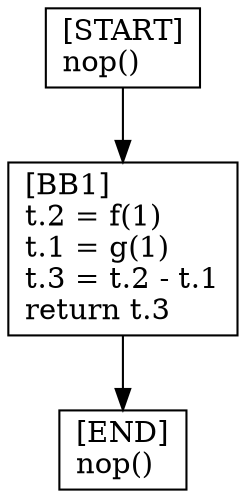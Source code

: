 digraph {
  node [shape=box]
  END [label="[END]\lnop()\l"];
  START [label="[START]\lnop()\l"];
  BB1 [label="[BB1]\lt.2 = f(1)\lt.1 = g(1)\lt.3 = t.2 - t.1\lreturn t.3\l"];
  BB1 -> END;
  START -> BB1;
}
